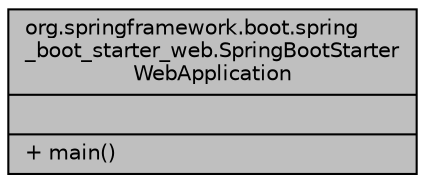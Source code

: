 digraph "org.springframework.boot.spring_boot_starter_web.SpringBootStarterWebApplication"
{
 // LATEX_PDF_SIZE
  edge [fontname="Helvetica",fontsize="10",labelfontname="Helvetica",labelfontsize="10"];
  node [fontname="Helvetica",fontsize="10",shape=record];
  Node1 [label="{org.springframework.boot.spring\l_boot_starter_web.SpringBootStarter\lWebApplication\n||+ main()\l}",height=0.2,width=0.4,color="black", fillcolor="grey75", style="filled", fontcolor="black",tooltip=" "];
}
